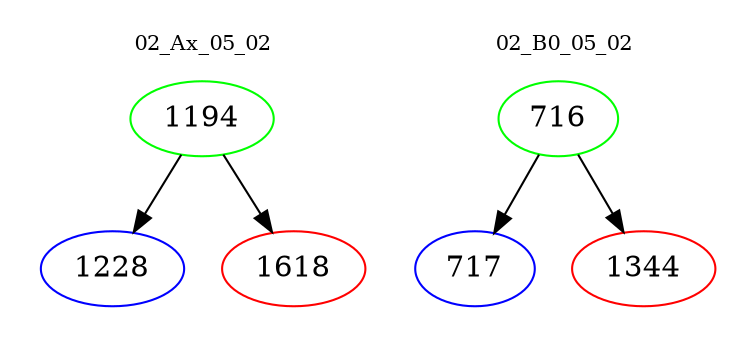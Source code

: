 digraph{
subgraph cluster_0 {
color = white
label = "02_Ax_05_02";
fontsize=10;
T0_1194 [label="1194", color="green"]
T0_1194 -> T0_1228 [color="black"]
T0_1228 [label="1228", color="blue"]
T0_1194 -> T0_1618 [color="black"]
T0_1618 [label="1618", color="red"]
}
subgraph cluster_1 {
color = white
label = "02_B0_05_02";
fontsize=10;
T1_716 [label="716", color="green"]
T1_716 -> T1_717 [color="black"]
T1_717 [label="717", color="blue"]
T1_716 -> T1_1344 [color="black"]
T1_1344 [label="1344", color="red"]
}
}
